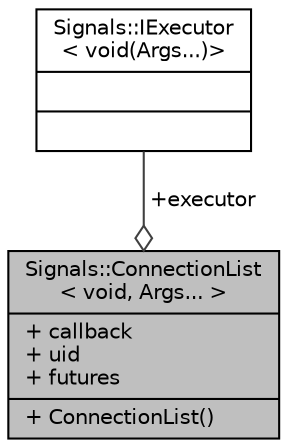 digraph "Signals::ConnectionList&lt; void, Args... &gt;"
{
 // INTERACTIVE_SVG=YES
  edge [fontname="Helvetica",fontsize="10",labelfontname="Helvetica",labelfontsize="10"];
  node [fontname="Helvetica",fontsize="10",shape=record];
  Node1 [label="{Signals::ConnectionList\l\< void, Args... \>\n|+ callback\l+ uid\l+ futures\l|+ ConnectionList()\l}",height=0.2,width=0.4,color="black", fillcolor="grey75", style="filled", fontcolor="black"];
  Node2 -> Node1 [color="grey25",fontsize="10",style="solid",label=" +executor" ,arrowhead="odiamond",fontname="Helvetica"];
  Node2 [label="{Signals::IExecutor\l\< void(Args...)\>\n||}",height=0.2,width=0.4,color="black", fillcolor="white", style="filled",URL="$namespace_signals.html#class_signals_1_1_i_executor"];
}
